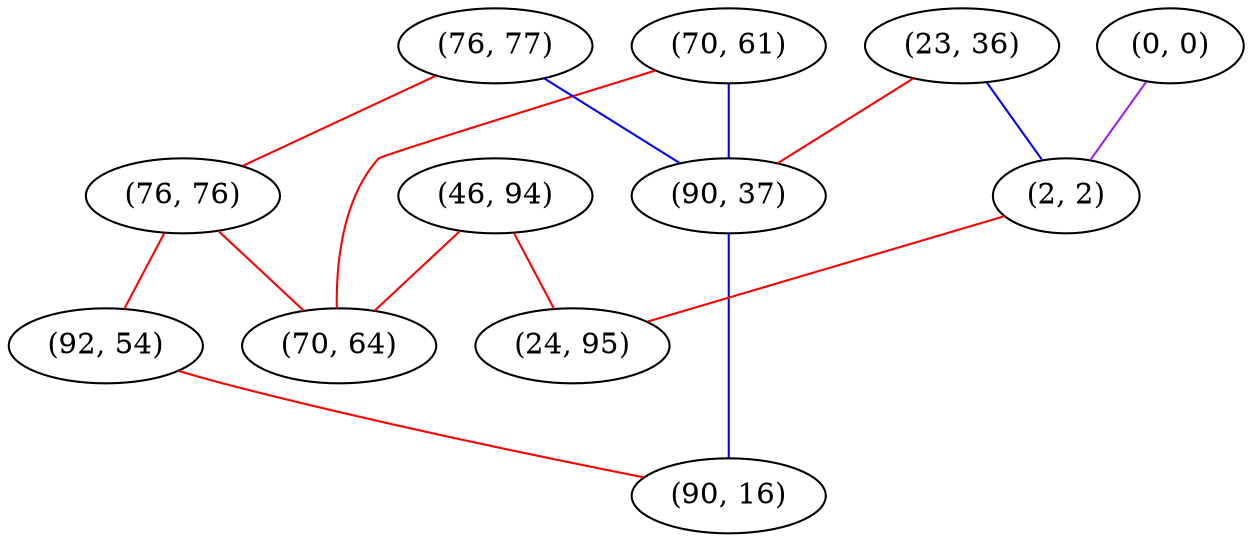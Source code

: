 graph "" {
"(23, 36)";
"(0, 0)";
"(70, 61)";
"(46, 94)";
"(76, 77)";
"(76, 76)";
"(70, 64)";
"(92, 54)";
"(90, 37)";
"(2, 2)";
"(90, 16)";
"(24, 95)";
"(23, 36)" -- "(90, 37)"  [color=red, key=0, weight=1];
"(23, 36)" -- "(2, 2)"  [color=blue, key=0, weight=3];
"(0, 0)" -- "(2, 2)"  [color=purple, key=0, weight=4];
"(70, 61)" -- "(90, 37)"  [color=blue, key=0, weight=3];
"(70, 61)" -- "(70, 64)"  [color=red, key=0, weight=1];
"(46, 94)" -- "(70, 64)"  [color=red, key=0, weight=1];
"(46, 94)" -- "(24, 95)"  [color=red, key=0, weight=1];
"(76, 77)" -- "(90, 37)"  [color=blue, key=0, weight=3];
"(76, 77)" -- "(76, 76)"  [color=red, key=0, weight=1];
"(76, 76)" -- "(70, 64)"  [color=red, key=0, weight=1];
"(76, 76)" -- "(92, 54)"  [color=red, key=0, weight=1];
"(92, 54)" -- "(90, 16)"  [color=red, key=0, weight=1];
"(90, 37)" -- "(90, 16)"  [color=blue, key=0, weight=3];
"(2, 2)" -- "(24, 95)"  [color=red, key=0, weight=1];
}
